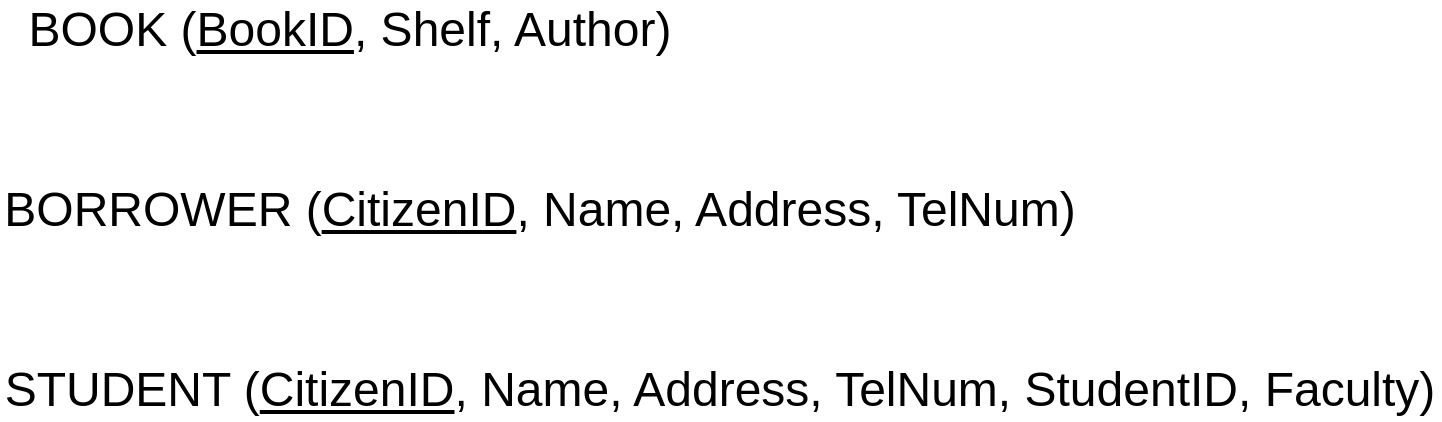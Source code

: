 <mxfile version="26.0.16">
  <diagram name="Page-1" id="GCvu8gVz_YOpY6ZFEGP7">
    <mxGraphModel dx="635" dy="838" grid="1" gridSize="10" guides="1" tooltips="1" connect="1" arrows="1" fold="1" page="1" pageScale="1" pageWidth="1600" pageHeight="900" math="0" shadow="0">
      <root>
        <mxCell id="0" />
        <mxCell id="1" parent="0" />
        <mxCell id="gIDY61keDisGAkqXsgGn-1" value="&lt;font style=&quot;font-size: 24px;&quot;&gt;BOOK (&lt;u&gt;BookID&lt;/u&gt;, Shelf, Author)&lt;/font&gt;" style="text;html=1;align=center;verticalAlign=middle;whiteSpace=wrap;rounded=0;" vertex="1" parent="1">
          <mxGeometry x="200" y="140" width="350" height="30" as="geometry" />
        </mxCell>
        <mxCell id="gIDY61keDisGAkqXsgGn-5" value="&lt;span style=&quot;font-size: 24px;&quot;&gt;BORROWER (&lt;u&gt;CitizenID&lt;/u&gt;, Name, Address, TelNum)&lt;/span&gt;" style="text;html=1;align=center;verticalAlign=middle;whiteSpace=wrap;rounded=0;" vertex="1" parent="1">
          <mxGeometry x="200" y="230" width="540" height="30" as="geometry" />
        </mxCell>
        <mxCell id="gIDY61keDisGAkqXsgGn-6" value="&lt;span style=&quot;font-size: 24px;&quot;&gt;STUDENT (&lt;u&gt;CitizenID&lt;/u&gt;, Name, Address, TelNum, StudentID, Faculty)&lt;/span&gt;" style="text;html=1;align=center;verticalAlign=middle;whiteSpace=wrap;rounded=0;" vertex="1" parent="1">
          <mxGeometry x="200" y="320" width="720" height="30" as="geometry" />
        </mxCell>
      </root>
    </mxGraphModel>
  </diagram>
</mxfile>
